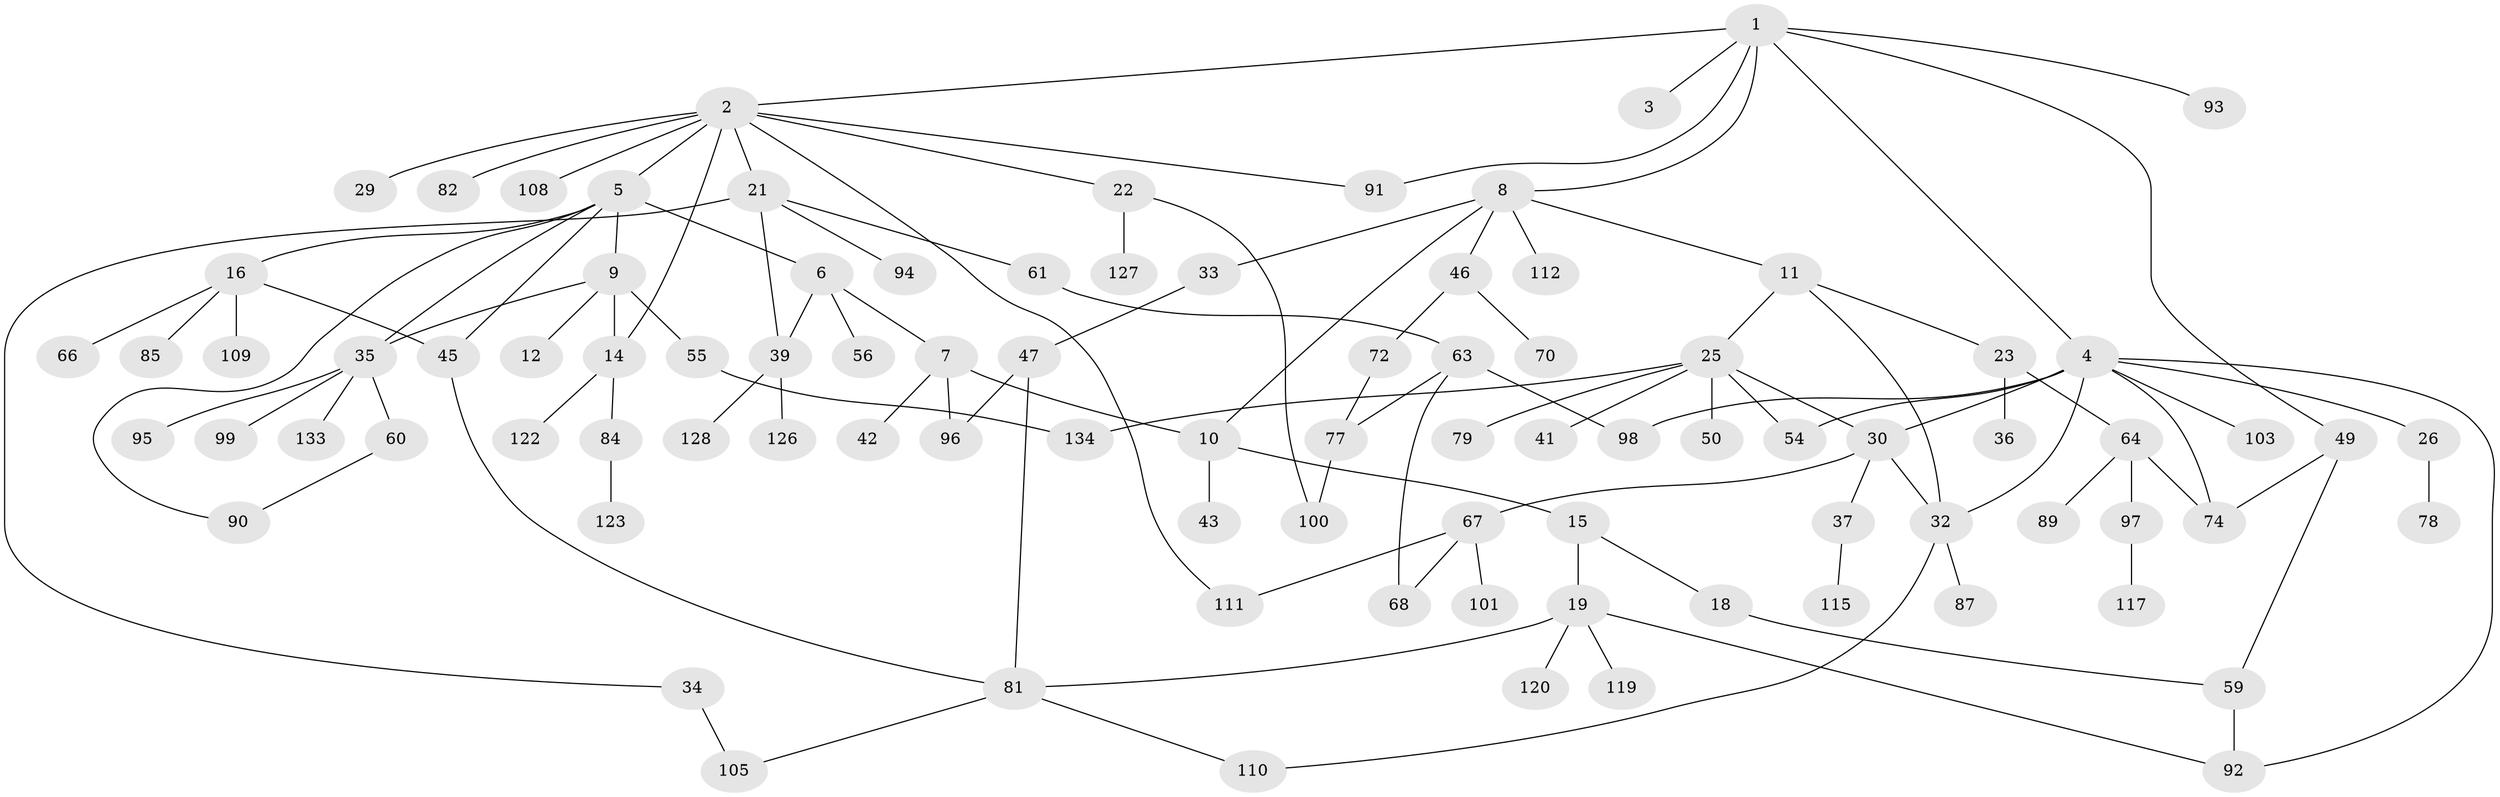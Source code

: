 // original degree distribution, {8: 0.014705882352941176, 2: 0.27205882352941174, 6: 0.014705882352941176, 7: 0.014705882352941176, 4: 0.08088235294117647, 5: 0.058823529411764705, 3: 0.18382352941176472, 1: 0.3602941176470588}
// Generated by graph-tools (version 1.1) at 2025/10/02/27/25 16:10:53]
// undirected, 92 vertices, 118 edges
graph export_dot {
graph [start="1"]
  node [color=gray90,style=filled];
  1 [super="+44"];
  2 [super="+38"];
  3 [super="+71"];
  4 [super="+136"];
  5 [super="+17"];
  6;
  7 [super="+28"];
  8 [super="+80"];
  9;
  10 [super="+53"];
  11 [super="+13"];
  12 [super="+86"];
  14 [super="+121"];
  15 [super="+20"];
  16 [super="+48"];
  18;
  19 [super="+40"];
  21 [super="+27"];
  22 [super="+24"];
  23;
  25 [super="+31"];
  26;
  29;
  30 [super="+62"];
  32 [super="+51"];
  33;
  34 [super="+118"];
  35 [super="+52"];
  36;
  37 [super="+132"];
  39 [super="+57"];
  41;
  42;
  43 [super="+130"];
  45;
  46 [super="+58"];
  47 [super="+69"];
  49 [super="+75"];
  50;
  54 [super="+116"];
  55 [super="+73"];
  56;
  59;
  60 [super="+83"];
  61 [super="+65"];
  63;
  64 [super="+125"];
  66 [super="+104"];
  67;
  68 [super="+102"];
  70;
  72;
  74 [super="+76"];
  77;
  78;
  79;
  81 [super="+88"];
  82;
  84 [super="+131"];
  85 [super="+114"];
  87;
  89 [super="+107"];
  90;
  91;
  92 [super="+135"];
  93;
  94;
  95;
  96 [super="+106"];
  97;
  98;
  99;
  100 [super="+113"];
  101;
  103 [super="+124"];
  105;
  108;
  109;
  110;
  111;
  112;
  115 [super="+129"];
  117;
  119;
  120;
  122;
  123;
  126;
  127;
  128;
  133;
  134;
  1 -- 2;
  1 -- 3;
  1 -- 4;
  1 -- 8;
  1 -- 49;
  1 -- 93;
  1 -- 91;
  2 -- 5;
  2 -- 21;
  2 -- 22;
  2 -- 29;
  2 -- 108;
  2 -- 91;
  2 -- 82;
  2 -- 111;
  2 -- 14;
  4 -- 26;
  4 -- 74;
  4 -- 103;
  4 -- 32;
  4 -- 98;
  4 -- 92;
  4 -- 30;
  4 -- 54;
  5 -- 6;
  5 -- 9;
  5 -- 16;
  5 -- 90;
  5 -- 45;
  5 -- 35;
  6 -- 7;
  6 -- 56;
  6 -- 39;
  7 -- 10;
  7 -- 42;
  7 -- 96;
  8 -- 11;
  8 -- 33;
  8 -- 46;
  8 -- 112;
  8 -- 10;
  9 -- 12;
  9 -- 14;
  9 -- 35;
  9 -- 55;
  10 -- 15;
  10 -- 43;
  11 -- 23;
  11 -- 32;
  11 -- 25;
  14 -- 84;
  14 -- 122;
  15 -- 18;
  15 -- 19;
  16 -- 85;
  16 -- 109;
  16 -- 45;
  16 -- 66;
  18 -- 59;
  19 -- 81;
  19 -- 119;
  19 -- 92;
  19 -- 120;
  21 -- 39;
  21 -- 94;
  21 -- 34;
  21 -- 61;
  22 -- 100;
  22 -- 127;
  23 -- 36;
  23 -- 64;
  25 -- 30;
  25 -- 41;
  25 -- 50;
  25 -- 54;
  25 -- 79;
  25 -- 134;
  26 -- 78;
  30 -- 37;
  30 -- 67;
  30 -- 32;
  32 -- 87;
  32 -- 110;
  33 -- 47;
  34 -- 105;
  35 -- 95;
  35 -- 99;
  35 -- 133;
  35 -- 60;
  37 -- 115;
  39 -- 128;
  39 -- 126;
  45 -- 81;
  46 -- 70;
  46 -- 72;
  47 -- 96;
  47 -- 81;
  49 -- 59;
  49 -- 74;
  55 -- 134;
  59 -- 92;
  60 -- 90;
  61 -- 63;
  63 -- 68;
  63 -- 98;
  63 -- 77;
  64 -- 89;
  64 -- 97;
  64 -- 74;
  67 -- 101;
  67 -- 111;
  67 -- 68;
  72 -- 77;
  77 -- 100;
  81 -- 110;
  81 -- 105;
  84 -- 123;
  97 -- 117;
}
